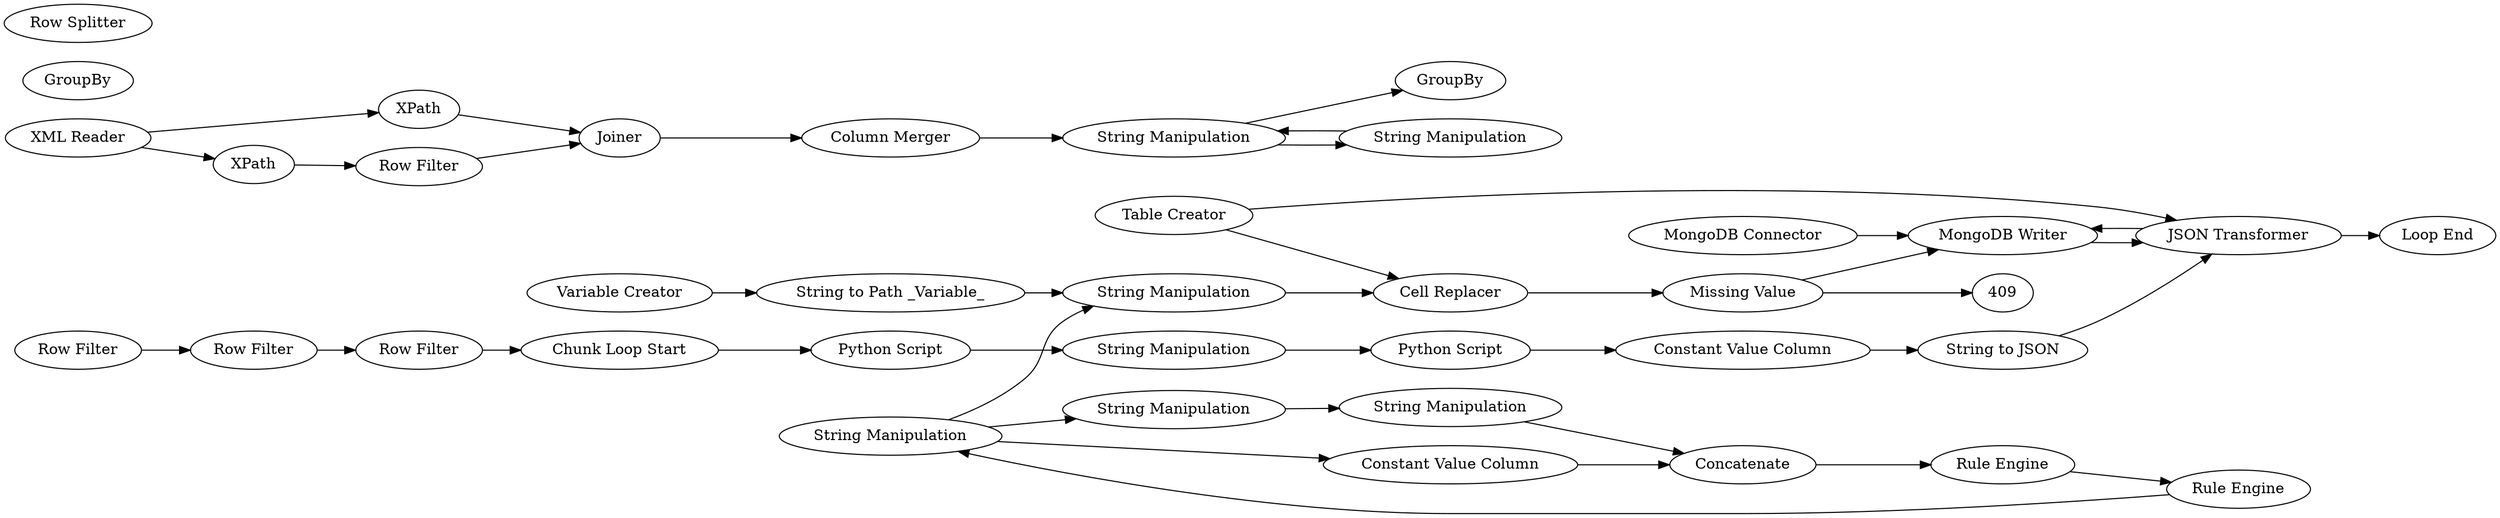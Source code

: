 digraph {
	346 [label="Variable Creator"]
	348 [label="String to Path _Variable_"]
	354 [label=XPath]
	355 [label="XML Reader"]
	368 [label="String Manipulation"]
	384 [label="Table Creator"]
	385 [label="Cell Replacer"]
	392 [label="Missing Value"]
	393 [label=GroupBy]
	394 [label="Reference Row Filter"]
	395 [label="Row Filter"]
	376 [label="MongoDB Connector"]
	386 [label="Row Filter"]
	389 [label="String to JSON"]
	391 [label="Constant Value Column"]
	394 [label="JSON Transformer"]
	395 [label="MongoDB Writer"]
	396 [label="Python Script"]
	397 [label="String Manipulation"]
	398 [label="Row Filter"]
	402 [label="Chunk Loop Start"]
	403 [label="Loop End"]
	408 [label="Python Script"]
	455 [label="Row Filter"]
	369 [label="String Manipulation"]
	423 [label="String Manipulation"]
	424 [label="String Manipulation"]
	425 [label="String Manipulation"]
	426 [label="Row Splitter"]
	427 [label="Constant Value Column"]
	428 [label=Concatenate]
	429 [label=GroupBy]
	430 [label="Rule Engine"]
	431 [label="Rule Engine"]
	432 [label="String Manipulation"]
	456 [label="Column Merger"]
	458 [label=XPath]
	465 [label="Row Filter"]
	467 [label=Joiner]
	384 -> 385
	384 -> 394
	385 -> 392
	392 -> 395
	395 -> 394
	376 -> 395
	386 -> 398
	389 -> 394
	391 -> 389
	394 -> 395
	394 -> 403
	396 -> 391
	397 -> 396
	398 -> 455
	402 -> 408
	408 -> 397
	455 -> 402
	369 -> 432
	369 -> 429
	424 -> 425
	425 -> 428
	423 -> 427
	423 -> 424
	427 -> 428
	428 -> 430
	430 -> 431
	431 -> 423
	432 -> 369
	346 -> 348
	348 -> 368
	354 -> 467
	355 -> 354
	355 -> 458
	368 -> 385
	392 -> 409
	423 -> 368
	456 -> 369
	458 -> 465
	465 -> 467
	467 -> 456
	rankdir=LR
}
